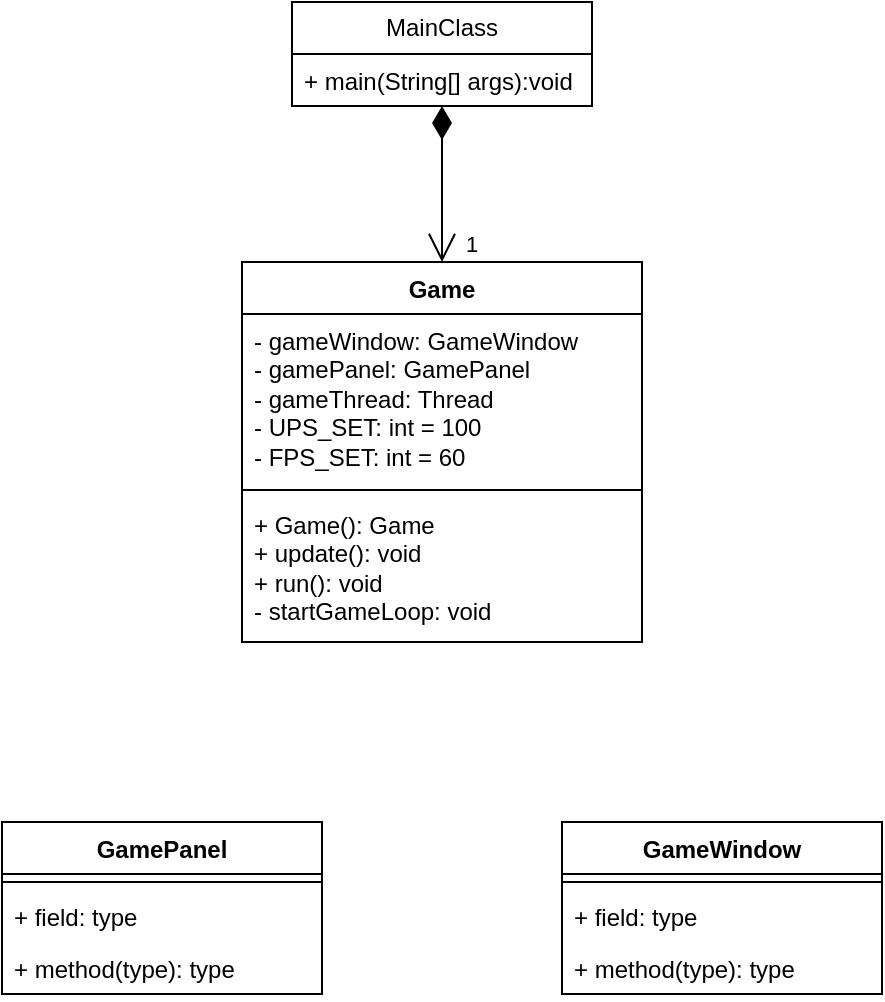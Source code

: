 <mxfile version="22.0.4" type="device">
  <diagram id="C5RBs43oDa-KdzZeNtuy" name="Page-1">
    <mxGraphModel dx="394" dy="443" grid="1" gridSize="10" guides="1" tooltips="1" connect="1" arrows="1" fold="1" page="1" pageScale="1" pageWidth="827" pageHeight="1169" math="0" shadow="0">
      <root>
        <mxCell id="WIyWlLk6GJQsqaUBKTNV-0" />
        <mxCell id="WIyWlLk6GJQsqaUBKTNV-1" parent="WIyWlLk6GJQsqaUBKTNV-0" />
        <mxCell id="xdEVF82yIccbbRNehCn1-0" value="MainClass" style="swimlane;fontStyle=0;childLayout=stackLayout;horizontal=1;startSize=26;fillColor=none;horizontalStack=0;resizeParent=1;resizeParentMax=0;resizeLast=0;collapsible=1;marginBottom=0;whiteSpace=wrap;html=1;" vertex="1" parent="WIyWlLk6GJQsqaUBKTNV-1">
          <mxGeometry x="205" y="30" width="150" height="52" as="geometry">
            <mxRectangle x="300" y="160" width="100" height="30" as="alternateBounds" />
          </mxGeometry>
        </mxCell>
        <mxCell id="xdEVF82yIccbbRNehCn1-1" value="+ main(String[] args):void" style="text;strokeColor=none;fillColor=none;align=left;verticalAlign=top;spacingLeft=4;spacingRight=4;overflow=hidden;rotatable=0;points=[[0,0.5],[1,0.5]];portConstraint=eastwest;whiteSpace=wrap;html=1;" vertex="1" parent="xdEVF82yIccbbRNehCn1-0">
          <mxGeometry y="26" width="150" height="26" as="geometry" />
        </mxCell>
        <mxCell id="xdEVF82yIccbbRNehCn1-5" value="Game" style="swimlane;fontStyle=1;align=center;verticalAlign=top;childLayout=stackLayout;horizontal=1;startSize=26;horizontalStack=0;resizeParent=1;resizeParentMax=0;resizeLast=0;collapsible=1;marginBottom=0;whiteSpace=wrap;html=1;" vertex="1" parent="WIyWlLk6GJQsqaUBKTNV-1">
          <mxGeometry x="180" y="160" width="200" height="190" as="geometry" />
        </mxCell>
        <mxCell id="xdEVF82yIccbbRNehCn1-6" value="- gameWindow: GameWindow&lt;br&gt;- gamePanel: GamePanel&lt;br&gt;- gameThread: Thread&lt;br&gt;- UPS_SET: int = 100&lt;br&gt;- FPS_SET: int = 60" style="text;strokeColor=none;fillColor=none;align=left;verticalAlign=top;spacingLeft=4;spacingRight=4;overflow=hidden;rotatable=0;points=[[0,0.5],[1,0.5]];portConstraint=eastwest;whiteSpace=wrap;html=1;" vertex="1" parent="xdEVF82yIccbbRNehCn1-5">
          <mxGeometry y="26" width="200" height="84" as="geometry" />
        </mxCell>
        <mxCell id="xdEVF82yIccbbRNehCn1-7" value="" style="line;strokeWidth=1;fillColor=none;align=left;verticalAlign=middle;spacingTop=-1;spacingLeft=3;spacingRight=3;rotatable=0;labelPosition=right;points=[];portConstraint=eastwest;strokeColor=inherit;" vertex="1" parent="xdEVF82yIccbbRNehCn1-5">
          <mxGeometry y="110" width="200" height="8" as="geometry" />
        </mxCell>
        <mxCell id="xdEVF82yIccbbRNehCn1-8" value="+ Game(): Game&lt;br&gt;+ update(): void&lt;br&gt;+ run(): void&lt;br&gt;- startGameLoop: void" style="text;strokeColor=none;fillColor=none;align=left;verticalAlign=top;spacingLeft=4;spacingRight=4;overflow=hidden;rotatable=0;points=[[0,0.5],[1,0.5]];portConstraint=eastwest;whiteSpace=wrap;html=1;" vertex="1" parent="xdEVF82yIccbbRNehCn1-5">
          <mxGeometry y="118" width="200" height="72" as="geometry" />
        </mxCell>
        <mxCell id="xdEVF82yIccbbRNehCn1-10" value="1" style="endArrow=open;html=1;endSize=12;startArrow=diamondThin;startSize=14;startFill=1;edgeStyle=orthogonalEdgeStyle;align=left;verticalAlign=bottom;rounded=0;" edge="1" parent="WIyWlLk6GJQsqaUBKTNV-1" source="xdEVF82yIccbbRNehCn1-1" target="xdEVF82yIccbbRNehCn1-5">
          <mxGeometry x="1" y="10" relative="1" as="geometry">
            <mxPoint x="277.999" y="150" as="sourcePoint" />
            <mxPoint x="348" y="258" as="targetPoint" />
            <Array as="points">
              <mxPoint x="280" y="170" />
              <mxPoint x="280" y="170" />
            </Array>
            <mxPoint as="offset" />
          </mxGeometry>
        </mxCell>
        <mxCell id="xdEVF82yIccbbRNehCn1-12" value="GamePanel" style="swimlane;fontStyle=1;align=center;verticalAlign=top;childLayout=stackLayout;horizontal=1;startSize=26;horizontalStack=0;resizeParent=1;resizeParentMax=0;resizeLast=0;collapsible=1;marginBottom=0;whiteSpace=wrap;html=1;" vertex="1" parent="WIyWlLk6GJQsqaUBKTNV-1">
          <mxGeometry x="60" y="440" width="160" height="86" as="geometry" />
        </mxCell>
        <mxCell id="xdEVF82yIccbbRNehCn1-14" value="" style="line;strokeWidth=1;fillColor=none;align=left;verticalAlign=middle;spacingTop=-1;spacingLeft=3;spacingRight=3;rotatable=0;labelPosition=right;points=[];portConstraint=eastwest;strokeColor=inherit;" vertex="1" parent="xdEVF82yIccbbRNehCn1-12">
          <mxGeometry y="26" width="160" height="8" as="geometry" />
        </mxCell>
        <mxCell id="xdEVF82yIccbbRNehCn1-13" value="+ field: type" style="text;strokeColor=none;fillColor=none;align=left;verticalAlign=top;spacingLeft=4;spacingRight=4;overflow=hidden;rotatable=0;points=[[0,0.5],[1,0.5]];portConstraint=eastwest;whiteSpace=wrap;html=1;" vertex="1" parent="xdEVF82yIccbbRNehCn1-12">
          <mxGeometry y="34" width="160" height="26" as="geometry" />
        </mxCell>
        <mxCell id="xdEVF82yIccbbRNehCn1-15" value="+ method(type): type" style="text;strokeColor=none;fillColor=none;align=left;verticalAlign=top;spacingLeft=4;spacingRight=4;overflow=hidden;rotatable=0;points=[[0,0.5],[1,0.5]];portConstraint=eastwest;whiteSpace=wrap;html=1;" vertex="1" parent="xdEVF82yIccbbRNehCn1-12">
          <mxGeometry y="60" width="160" height="26" as="geometry" />
        </mxCell>
        <mxCell id="xdEVF82yIccbbRNehCn1-20" value="GameWindow" style="swimlane;fontStyle=1;align=center;verticalAlign=top;childLayout=stackLayout;horizontal=1;startSize=26;horizontalStack=0;resizeParent=1;resizeParentMax=0;resizeLast=0;collapsible=1;marginBottom=0;whiteSpace=wrap;html=1;" vertex="1" parent="WIyWlLk6GJQsqaUBKTNV-1">
          <mxGeometry x="340" y="440" width="160" height="86" as="geometry" />
        </mxCell>
        <mxCell id="xdEVF82yIccbbRNehCn1-21" value="" style="line;strokeWidth=1;fillColor=none;align=left;verticalAlign=middle;spacingTop=-1;spacingLeft=3;spacingRight=3;rotatable=0;labelPosition=right;points=[];portConstraint=eastwest;strokeColor=inherit;" vertex="1" parent="xdEVF82yIccbbRNehCn1-20">
          <mxGeometry y="26" width="160" height="8" as="geometry" />
        </mxCell>
        <mxCell id="xdEVF82yIccbbRNehCn1-22" value="+ field: type" style="text;strokeColor=none;fillColor=none;align=left;verticalAlign=top;spacingLeft=4;spacingRight=4;overflow=hidden;rotatable=0;points=[[0,0.5],[1,0.5]];portConstraint=eastwest;whiteSpace=wrap;html=1;" vertex="1" parent="xdEVF82yIccbbRNehCn1-20">
          <mxGeometry y="34" width="160" height="26" as="geometry" />
        </mxCell>
        <mxCell id="xdEVF82yIccbbRNehCn1-23" value="+ method(type): type" style="text;strokeColor=none;fillColor=none;align=left;verticalAlign=top;spacingLeft=4;spacingRight=4;overflow=hidden;rotatable=0;points=[[0,0.5],[1,0.5]];portConstraint=eastwest;whiteSpace=wrap;html=1;" vertex="1" parent="xdEVF82yIccbbRNehCn1-20">
          <mxGeometry y="60" width="160" height="26" as="geometry" />
        </mxCell>
      </root>
    </mxGraphModel>
  </diagram>
</mxfile>
